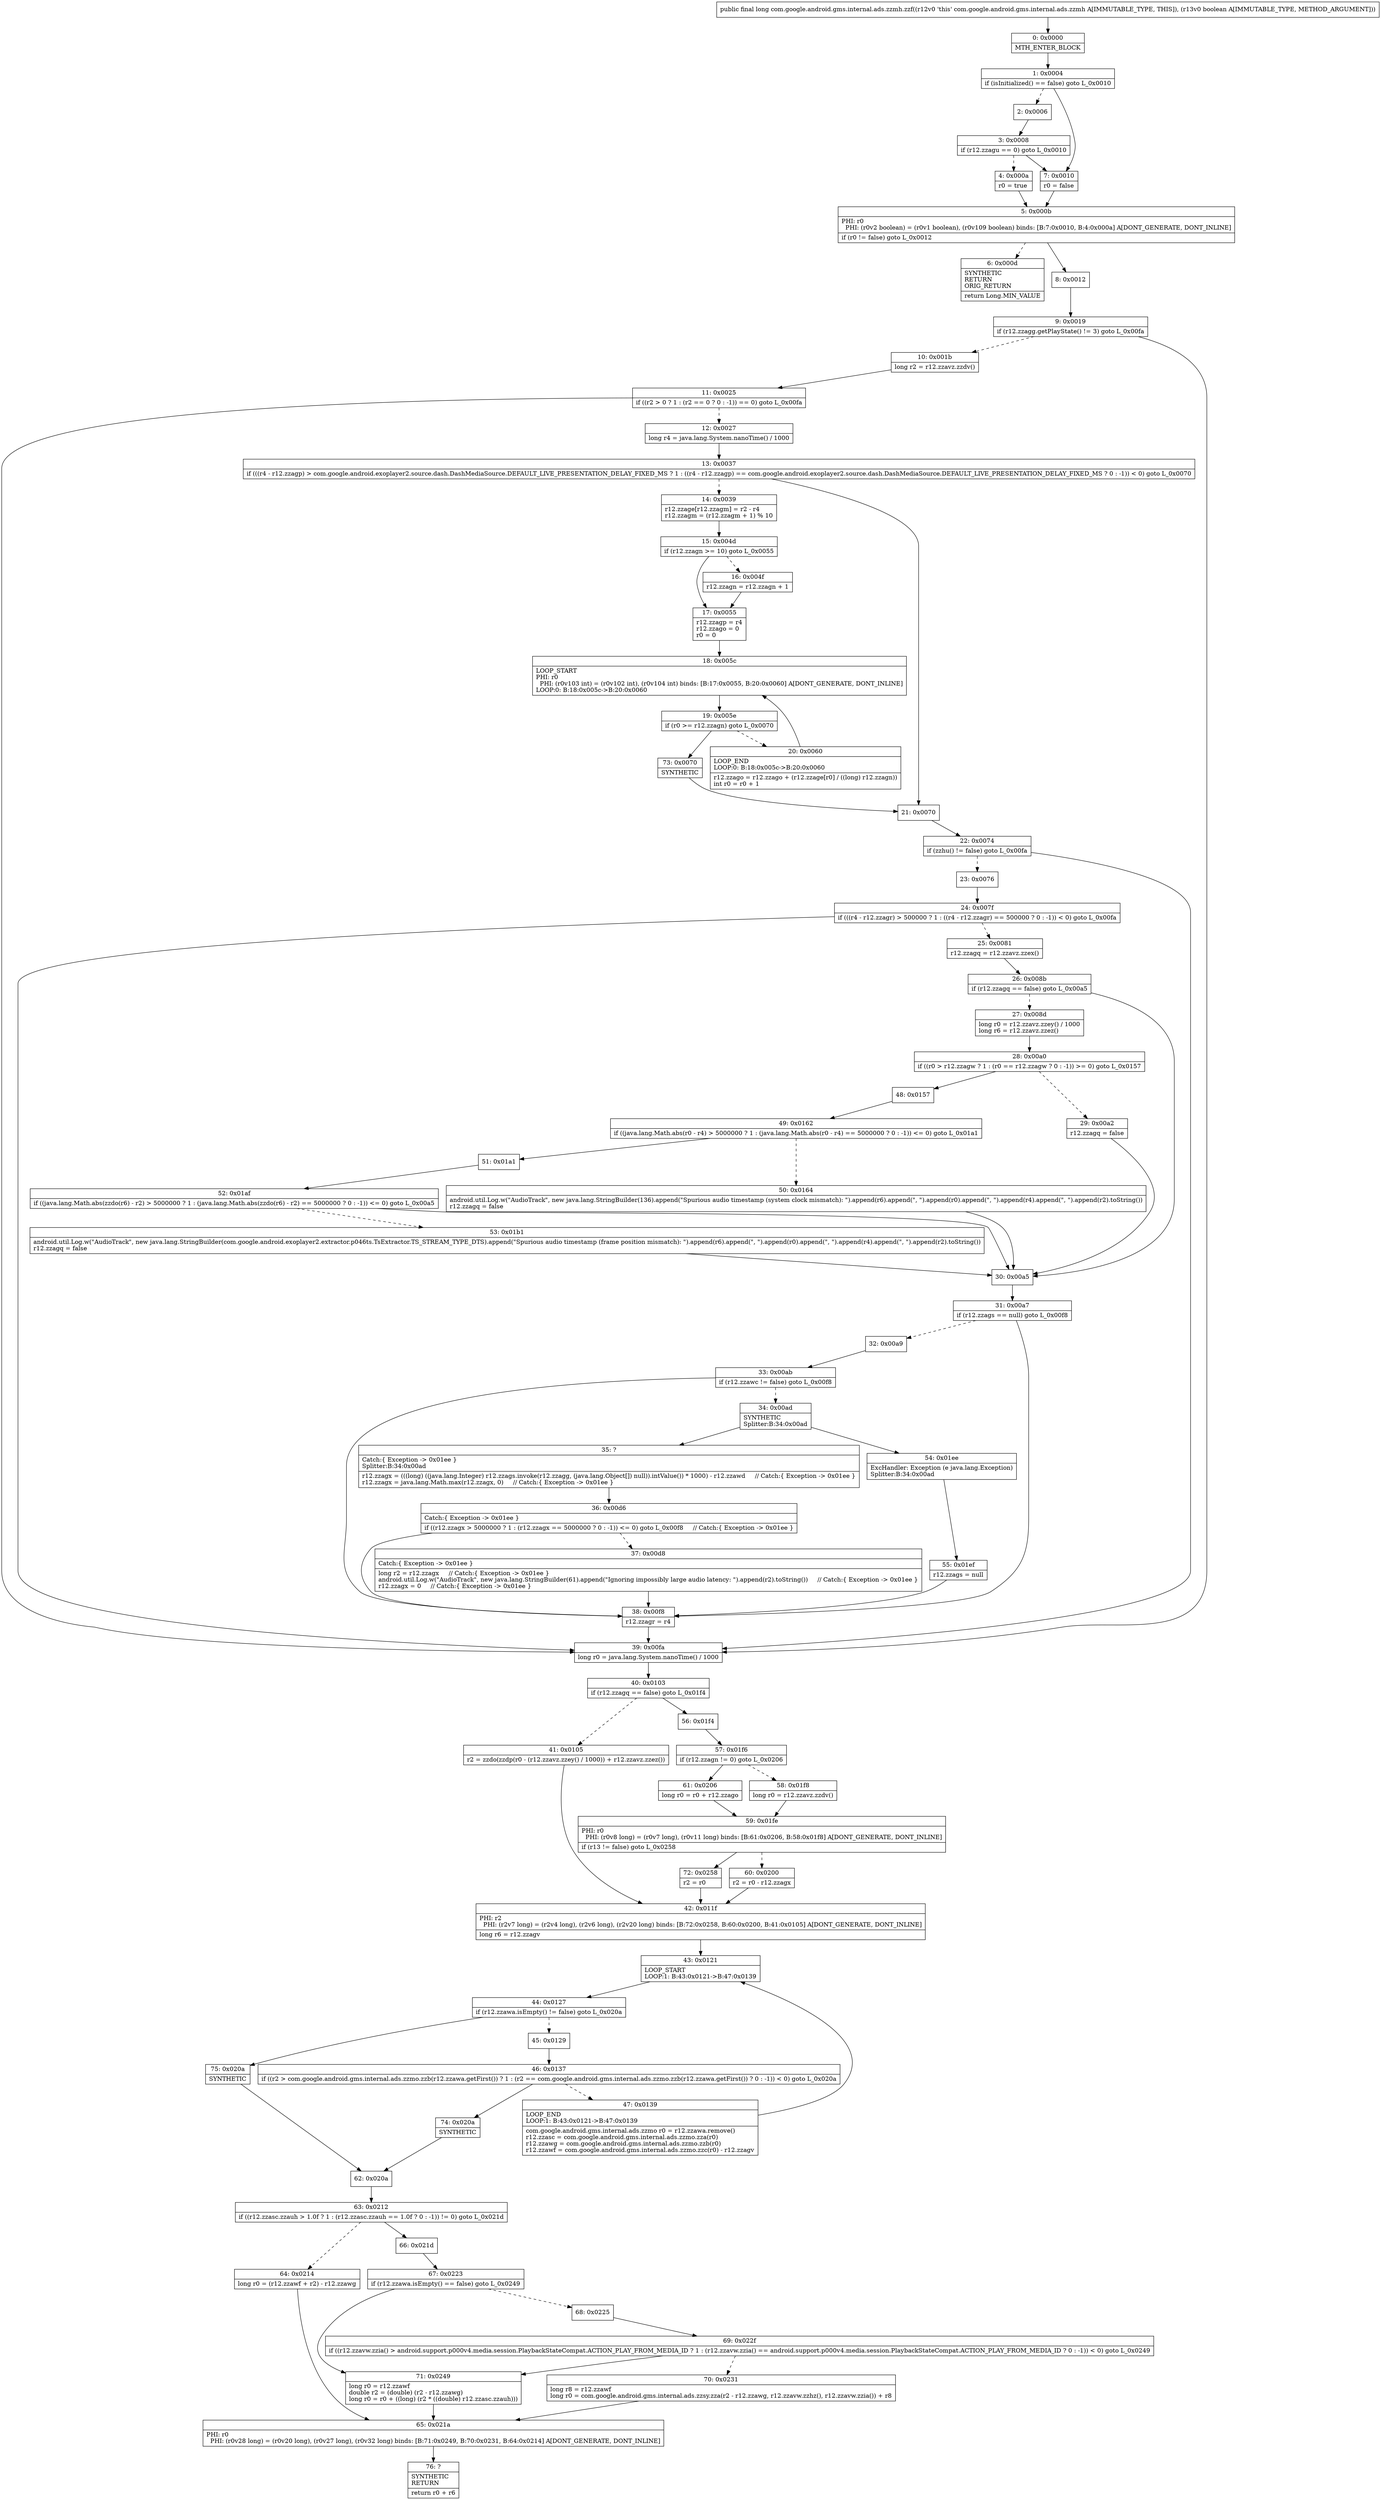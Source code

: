 digraph "CFG forcom.google.android.gms.internal.ads.zzmh.zzf(Z)J" {
Node_0 [shape=record,label="{0\:\ 0x0000|MTH_ENTER_BLOCK\l}"];
Node_1 [shape=record,label="{1\:\ 0x0004|if (isInitialized() == false) goto L_0x0010\l}"];
Node_2 [shape=record,label="{2\:\ 0x0006}"];
Node_3 [shape=record,label="{3\:\ 0x0008|if (r12.zzagu == 0) goto L_0x0010\l}"];
Node_4 [shape=record,label="{4\:\ 0x000a|r0 = true\l}"];
Node_5 [shape=record,label="{5\:\ 0x000b|PHI: r0 \l  PHI: (r0v2 boolean) = (r0v1 boolean), (r0v109 boolean) binds: [B:7:0x0010, B:4:0x000a] A[DONT_GENERATE, DONT_INLINE]\l|if (r0 != false) goto L_0x0012\l}"];
Node_6 [shape=record,label="{6\:\ 0x000d|SYNTHETIC\lRETURN\lORIG_RETURN\l|return Long.MIN_VALUE\l}"];
Node_7 [shape=record,label="{7\:\ 0x0010|r0 = false\l}"];
Node_8 [shape=record,label="{8\:\ 0x0012}"];
Node_9 [shape=record,label="{9\:\ 0x0019|if (r12.zzagg.getPlayState() != 3) goto L_0x00fa\l}"];
Node_10 [shape=record,label="{10\:\ 0x001b|long r2 = r12.zzavz.zzdv()\l}"];
Node_11 [shape=record,label="{11\:\ 0x0025|if ((r2 \> 0 ? 1 : (r2 == 0 ? 0 : \-1)) == 0) goto L_0x00fa\l}"];
Node_12 [shape=record,label="{12\:\ 0x0027|long r4 = java.lang.System.nanoTime() \/ 1000\l}"];
Node_13 [shape=record,label="{13\:\ 0x0037|if (((r4 \- r12.zzagp) \> com.google.android.exoplayer2.source.dash.DashMediaSource.DEFAULT_LIVE_PRESENTATION_DELAY_FIXED_MS ? 1 : ((r4 \- r12.zzagp) == com.google.android.exoplayer2.source.dash.DashMediaSource.DEFAULT_LIVE_PRESENTATION_DELAY_FIXED_MS ? 0 : \-1)) \< 0) goto L_0x0070\l}"];
Node_14 [shape=record,label="{14\:\ 0x0039|r12.zzage[r12.zzagm] = r2 \- r4\lr12.zzagm = (r12.zzagm + 1) % 10\l}"];
Node_15 [shape=record,label="{15\:\ 0x004d|if (r12.zzagn \>= 10) goto L_0x0055\l}"];
Node_16 [shape=record,label="{16\:\ 0x004f|r12.zzagn = r12.zzagn + 1\l}"];
Node_17 [shape=record,label="{17\:\ 0x0055|r12.zzagp = r4\lr12.zzago = 0\lr0 = 0\l}"];
Node_18 [shape=record,label="{18\:\ 0x005c|LOOP_START\lPHI: r0 \l  PHI: (r0v103 int) = (r0v102 int), (r0v104 int) binds: [B:17:0x0055, B:20:0x0060] A[DONT_GENERATE, DONT_INLINE]\lLOOP:0: B:18:0x005c\-\>B:20:0x0060\l}"];
Node_19 [shape=record,label="{19\:\ 0x005e|if (r0 \>= r12.zzagn) goto L_0x0070\l}"];
Node_20 [shape=record,label="{20\:\ 0x0060|LOOP_END\lLOOP:0: B:18:0x005c\-\>B:20:0x0060\l|r12.zzago = r12.zzago + (r12.zzage[r0] \/ ((long) r12.zzagn))\lint r0 = r0 + 1\l}"];
Node_21 [shape=record,label="{21\:\ 0x0070}"];
Node_22 [shape=record,label="{22\:\ 0x0074|if (zzhu() != false) goto L_0x00fa\l}"];
Node_23 [shape=record,label="{23\:\ 0x0076}"];
Node_24 [shape=record,label="{24\:\ 0x007f|if (((r4 \- r12.zzagr) \> 500000 ? 1 : ((r4 \- r12.zzagr) == 500000 ? 0 : \-1)) \< 0) goto L_0x00fa\l}"];
Node_25 [shape=record,label="{25\:\ 0x0081|r12.zzagq = r12.zzavz.zzex()\l}"];
Node_26 [shape=record,label="{26\:\ 0x008b|if (r12.zzagq == false) goto L_0x00a5\l}"];
Node_27 [shape=record,label="{27\:\ 0x008d|long r0 = r12.zzavz.zzey() \/ 1000\llong r6 = r12.zzavz.zzez()\l}"];
Node_28 [shape=record,label="{28\:\ 0x00a0|if ((r0 \> r12.zzagw ? 1 : (r0 == r12.zzagw ? 0 : \-1)) \>= 0) goto L_0x0157\l}"];
Node_29 [shape=record,label="{29\:\ 0x00a2|r12.zzagq = false\l}"];
Node_30 [shape=record,label="{30\:\ 0x00a5}"];
Node_31 [shape=record,label="{31\:\ 0x00a7|if (r12.zzags == null) goto L_0x00f8\l}"];
Node_32 [shape=record,label="{32\:\ 0x00a9}"];
Node_33 [shape=record,label="{33\:\ 0x00ab|if (r12.zzawc != false) goto L_0x00f8\l}"];
Node_34 [shape=record,label="{34\:\ 0x00ad|SYNTHETIC\lSplitter:B:34:0x00ad\l}"];
Node_35 [shape=record,label="{35\:\ ?|Catch:\{ Exception \-\> 0x01ee \}\lSplitter:B:34:0x00ad\l|r12.zzagx = (((long) ((java.lang.Integer) r12.zzags.invoke(r12.zzagg, (java.lang.Object[]) null)).intValue()) * 1000) \- r12.zzawd     \/\/ Catch:\{ Exception \-\> 0x01ee \}\lr12.zzagx = java.lang.Math.max(r12.zzagx, 0)     \/\/ Catch:\{ Exception \-\> 0x01ee \}\l}"];
Node_36 [shape=record,label="{36\:\ 0x00d6|Catch:\{ Exception \-\> 0x01ee \}\l|if ((r12.zzagx \> 5000000 ? 1 : (r12.zzagx == 5000000 ? 0 : \-1)) \<= 0) goto L_0x00f8     \/\/ Catch:\{ Exception \-\> 0x01ee \}\l}"];
Node_37 [shape=record,label="{37\:\ 0x00d8|Catch:\{ Exception \-\> 0x01ee \}\l|long r2 = r12.zzagx     \/\/ Catch:\{ Exception \-\> 0x01ee \}\landroid.util.Log.w(\"AudioTrack\", new java.lang.StringBuilder(61).append(\"Ignoring impossibly large audio latency: \").append(r2).toString())     \/\/ Catch:\{ Exception \-\> 0x01ee \}\lr12.zzagx = 0     \/\/ Catch:\{ Exception \-\> 0x01ee \}\l}"];
Node_38 [shape=record,label="{38\:\ 0x00f8|r12.zzagr = r4\l}"];
Node_39 [shape=record,label="{39\:\ 0x00fa|long r0 = java.lang.System.nanoTime() \/ 1000\l}"];
Node_40 [shape=record,label="{40\:\ 0x0103|if (r12.zzagq == false) goto L_0x01f4\l}"];
Node_41 [shape=record,label="{41\:\ 0x0105|r2 = zzdo(zzdp(r0 \- (r12.zzavz.zzey() \/ 1000)) + r12.zzavz.zzez())\l}"];
Node_42 [shape=record,label="{42\:\ 0x011f|PHI: r2 \l  PHI: (r2v7 long) = (r2v4 long), (r2v6 long), (r2v20 long) binds: [B:72:0x0258, B:60:0x0200, B:41:0x0105] A[DONT_GENERATE, DONT_INLINE]\l|long r6 = r12.zzagv\l}"];
Node_43 [shape=record,label="{43\:\ 0x0121|LOOP_START\lLOOP:1: B:43:0x0121\-\>B:47:0x0139\l}"];
Node_44 [shape=record,label="{44\:\ 0x0127|if (r12.zzawa.isEmpty() != false) goto L_0x020a\l}"];
Node_45 [shape=record,label="{45\:\ 0x0129}"];
Node_46 [shape=record,label="{46\:\ 0x0137|if ((r2 \> com.google.android.gms.internal.ads.zzmo.zzb(r12.zzawa.getFirst()) ? 1 : (r2 == com.google.android.gms.internal.ads.zzmo.zzb(r12.zzawa.getFirst()) ? 0 : \-1)) \< 0) goto L_0x020a\l}"];
Node_47 [shape=record,label="{47\:\ 0x0139|LOOP_END\lLOOP:1: B:43:0x0121\-\>B:47:0x0139\l|com.google.android.gms.internal.ads.zzmo r0 = r12.zzawa.remove()\lr12.zzasc = com.google.android.gms.internal.ads.zzmo.zza(r0)\lr12.zzawg = com.google.android.gms.internal.ads.zzmo.zzb(r0)\lr12.zzawf = com.google.android.gms.internal.ads.zzmo.zzc(r0) \- r12.zzagv\l}"];
Node_48 [shape=record,label="{48\:\ 0x0157}"];
Node_49 [shape=record,label="{49\:\ 0x0162|if ((java.lang.Math.abs(r0 \- r4) \> 5000000 ? 1 : (java.lang.Math.abs(r0 \- r4) == 5000000 ? 0 : \-1)) \<= 0) goto L_0x01a1\l}"];
Node_50 [shape=record,label="{50\:\ 0x0164|android.util.Log.w(\"AudioTrack\", new java.lang.StringBuilder(136).append(\"Spurious audio timestamp (system clock mismatch): \").append(r6).append(\", \").append(r0).append(\", \").append(r4).append(\", \").append(r2).toString())\lr12.zzagq = false\l}"];
Node_51 [shape=record,label="{51\:\ 0x01a1}"];
Node_52 [shape=record,label="{52\:\ 0x01af|if ((java.lang.Math.abs(zzdo(r6) \- r2) \> 5000000 ? 1 : (java.lang.Math.abs(zzdo(r6) \- r2) == 5000000 ? 0 : \-1)) \<= 0) goto L_0x00a5\l}"];
Node_53 [shape=record,label="{53\:\ 0x01b1|android.util.Log.w(\"AudioTrack\", new java.lang.StringBuilder(com.google.android.exoplayer2.extractor.p046ts.TsExtractor.TS_STREAM_TYPE_DTS).append(\"Spurious audio timestamp (frame position mismatch): \").append(r6).append(\", \").append(r0).append(\", \").append(r4).append(\", \").append(r2).toString())\lr12.zzagq = false\l}"];
Node_54 [shape=record,label="{54\:\ 0x01ee|ExcHandler: Exception (e java.lang.Exception)\lSplitter:B:34:0x00ad\l}"];
Node_55 [shape=record,label="{55\:\ 0x01ef|r12.zzags = null\l}"];
Node_56 [shape=record,label="{56\:\ 0x01f4}"];
Node_57 [shape=record,label="{57\:\ 0x01f6|if (r12.zzagn != 0) goto L_0x0206\l}"];
Node_58 [shape=record,label="{58\:\ 0x01f8|long r0 = r12.zzavz.zzdv()\l}"];
Node_59 [shape=record,label="{59\:\ 0x01fe|PHI: r0 \l  PHI: (r0v8 long) = (r0v7 long), (r0v11 long) binds: [B:61:0x0206, B:58:0x01f8] A[DONT_GENERATE, DONT_INLINE]\l|if (r13 != false) goto L_0x0258\l}"];
Node_60 [shape=record,label="{60\:\ 0x0200|r2 = r0 \- r12.zzagx\l}"];
Node_61 [shape=record,label="{61\:\ 0x0206|long r0 = r0 + r12.zzago\l}"];
Node_62 [shape=record,label="{62\:\ 0x020a}"];
Node_63 [shape=record,label="{63\:\ 0x0212|if ((r12.zzasc.zzauh \> 1.0f ? 1 : (r12.zzasc.zzauh == 1.0f ? 0 : \-1)) != 0) goto L_0x021d\l}"];
Node_64 [shape=record,label="{64\:\ 0x0214|long r0 = (r12.zzawf + r2) \- r12.zzawg\l}"];
Node_65 [shape=record,label="{65\:\ 0x021a|PHI: r0 \l  PHI: (r0v28 long) = (r0v20 long), (r0v27 long), (r0v32 long) binds: [B:71:0x0249, B:70:0x0231, B:64:0x0214] A[DONT_GENERATE, DONT_INLINE]\l}"];
Node_66 [shape=record,label="{66\:\ 0x021d}"];
Node_67 [shape=record,label="{67\:\ 0x0223|if (r12.zzawa.isEmpty() == false) goto L_0x0249\l}"];
Node_68 [shape=record,label="{68\:\ 0x0225}"];
Node_69 [shape=record,label="{69\:\ 0x022f|if ((r12.zzavw.zzia() \> android.support.p000v4.media.session.PlaybackStateCompat.ACTION_PLAY_FROM_MEDIA_ID ? 1 : (r12.zzavw.zzia() == android.support.p000v4.media.session.PlaybackStateCompat.ACTION_PLAY_FROM_MEDIA_ID ? 0 : \-1)) \< 0) goto L_0x0249\l}"];
Node_70 [shape=record,label="{70\:\ 0x0231|long r8 = r12.zzawf\llong r0 = com.google.android.gms.internal.ads.zzsy.zza(r2 \- r12.zzawg, r12.zzavw.zzhz(), r12.zzavw.zzia()) + r8\l}"];
Node_71 [shape=record,label="{71\:\ 0x0249|long r0 = r12.zzawf\ldouble r2 = (double) (r2 \- r12.zzawg)\llong r0 = r0 + ((long) (r2 * ((double) r12.zzasc.zzauh)))\l}"];
Node_72 [shape=record,label="{72\:\ 0x0258|r2 = r0\l}"];
Node_73 [shape=record,label="{73\:\ 0x0070|SYNTHETIC\l}"];
Node_74 [shape=record,label="{74\:\ 0x020a|SYNTHETIC\l}"];
Node_75 [shape=record,label="{75\:\ 0x020a|SYNTHETIC\l}"];
Node_76 [shape=record,label="{76\:\ ?|SYNTHETIC\lRETURN\l|return r0 + r6\l}"];
MethodNode[shape=record,label="{public final long com.google.android.gms.internal.ads.zzmh.zzf((r12v0 'this' com.google.android.gms.internal.ads.zzmh A[IMMUTABLE_TYPE, THIS]), (r13v0 boolean A[IMMUTABLE_TYPE, METHOD_ARGUMENT])) }"];
MethodNode -> Node_0;
Node_0 -> Node_1;
Node_1 -> Node_2[style=dashed];
Node_1 -> Node_7;
Node_2 -> Node_3;
Node_3 -> Node_4[style=dashed];
Node_3 -> Node_7;
Node_4 -> Node_5;
Node_5 -> Node_6[style=dashed];
Node_5 -> Node_8;
Node_7 -> Node_5;
Node_8 -> Node_9;
Node_9 -> Node_10[style=dashed];
Node_9 -> Node_39;
Node_10 -> Node_11;
Node_11 -> Node_12[style=dashed];
Node_11 -> Node_39;
Node_12 -> Node_13;
Node_13 -> Node_14[style=dashed];
Node_13 -> Node_21;
Node_14 -> Node_15;
Node_15 -> Node_16[style=dashed];
Node_15 -> Node_17;
Node_16 -> Node_17;
Node_17 -> Node_18;
Node_18 -> Node_19;
Node_19 -> Node_20[style=dashed];
Node_19 -> Node_73;
Node_20 -> Node_18;
Node_21 -> Node_22;
Node_22 -> Node_23[style=dashed];
Node_22 -> Node_39;
Node_23 -> Node_24;
Node_24 -> Node_25[style=dashed];
Node_24 -> Node_39;
Node_25 -> Node_26;
Node_26 -> Node_27[style=dashed];
Node_26 -> Node_30;
Node_27 -> Node_28;
Node_28 -> Node_29[style=dashed];
Node_28 -> Node_48;
Node_29 -> Node_30;
Node_30 -> Node_31;
Node_31 -> Node_32[style=dashed];
Node_31 -> Node_38;
Node_32 -> Node_33;
Node_33 -> Node_34[style=dashed];
Node_33 -> Node_38;
Node_34 -> Node_35;
Node_34 -> Node_54;
Node_35 -> Node_36;
Node_36 -> Node_37[style=dashed];
Node_36 -> Node_38;
Node_37 -> Node_38;
Node_38 -> Node_39;
Node_39 -> Node_40;
Node_40 -> Node_41[style=dashed];
Node_40 -> Node_56;
Node_41 -> Node_42;
Node_42 -> Node_43;
Node_43 -> Node_44;
Node_44 -> Node_45[style=dashed];
Node_44 -> Node_75;
Node_45 -> Node_46;
Node_46 -> Node_47[style=dashed];
Node_46 -> Node_74;
Node_47 -> Node_43;
Node_48 -> Node_49;
Node_49 -> Node_50[style=dashed];
Node_49 -> Node_51;
Node_50 -> Node_30;
Node_51 -> Node_52;
Node_52 -> Node_30;
Node_52 -> Node_53[style=dashed];
Node_53 -> Node_30;
Node_54 -> Node_55;
Node_55 -> Node_38;
Node_56 -> Node_57;
Node_57 -> Node_58[style=dashed];
Node_57 -> Node_61;
Node_58 -> Node_59;
Node_59 -> Node_60[style=dashed];
Node_59 -> Node_72;
Node_60 -> Node_42;
Node_61 -> Node_59;
Node_62 -> Node_63;
Node_63 -> Node_64[style=dashed];
Node_63 -> Node_66;
Node_64 -> Node_65;
Node_65 -> Node_76;
Node_66 -> Node_67;
Node_67 -> Node_68[style=dashed];
Node_67 -> Node_71;
Node_68 -> Node_69;
Node_69 -> Node_70[style=dashed];
Node_69 -> Node_71;
Node_70 -> Node_65;
Node_71 -> Node_65;
Node_72 -> Node_42;
Node_73 -> Node_21;
Node_74 -> Node_62;
Node_75 -> Node_62;
}

